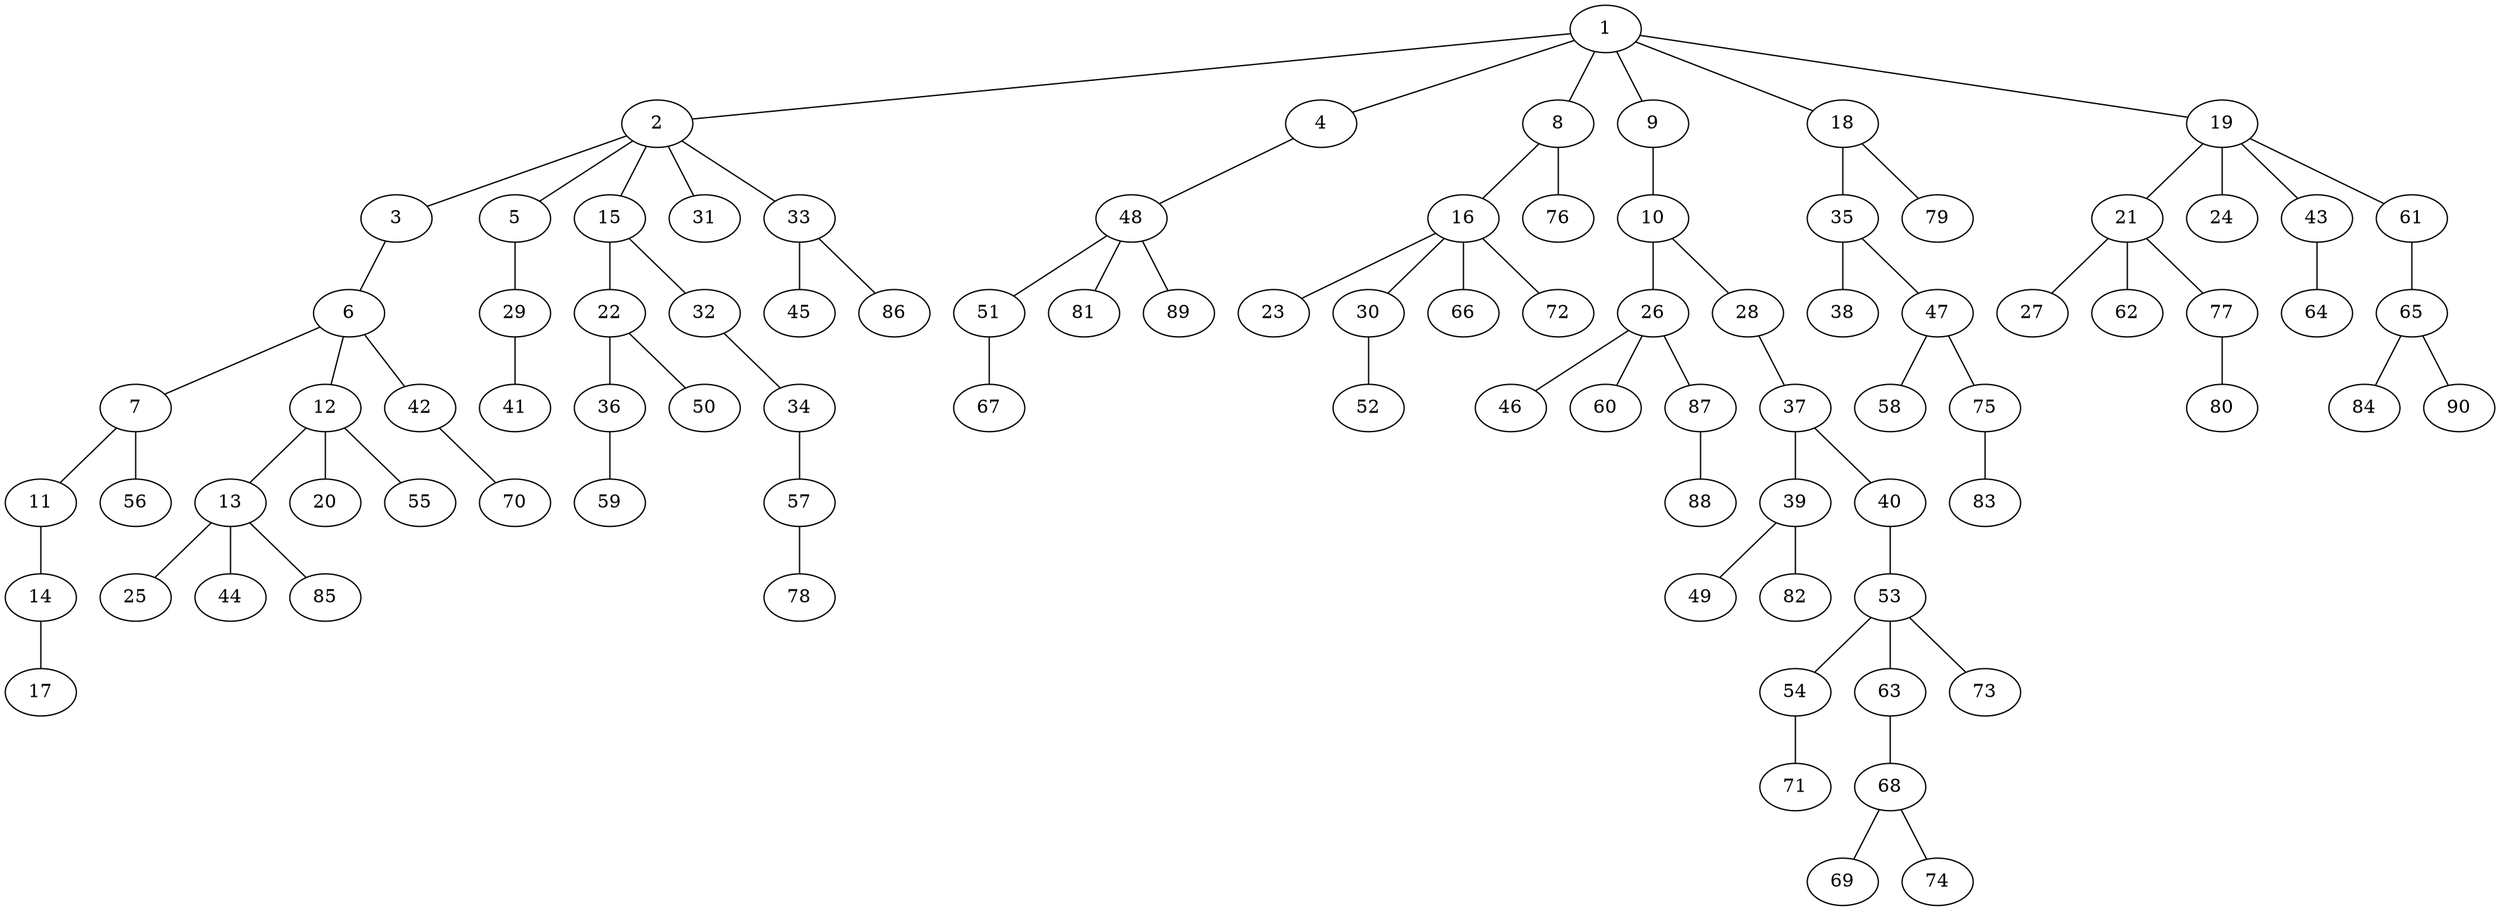 graph graphname {1--2
1--4
1--8
1--9
1--18
1--19
2--3
2--5
2--15
2--31
2--33
3--6
4--48
5--29
6--7
6--12
6--42
7--11
7--56
8--16
8--76
9--10
10--26
10--28
11--14
12--13
12--20
12--55
13--25
13--44
13--85
14--17
15--22
15--32
16--23
16--30
16--66
16--72
18--35
18--79
19--21
19--24
19--43
19--61
21--27
21--62
21--77
22--36
22--50
26--46
26--60
26--87
28--37
29--41
30--52
32--34
33--45
33--86
34--57
35--38
35--47
36--59
37--39
37--40
39--49
39--82
40--53
42--70
43--64
47--58
47--75
48--51
48--81
48--89
51--67
53--54
53--63
53--73
54--71
57--78
61--65
63--68
65--84
65--90
68--69
68--74
75--83
77--80
87--88
}